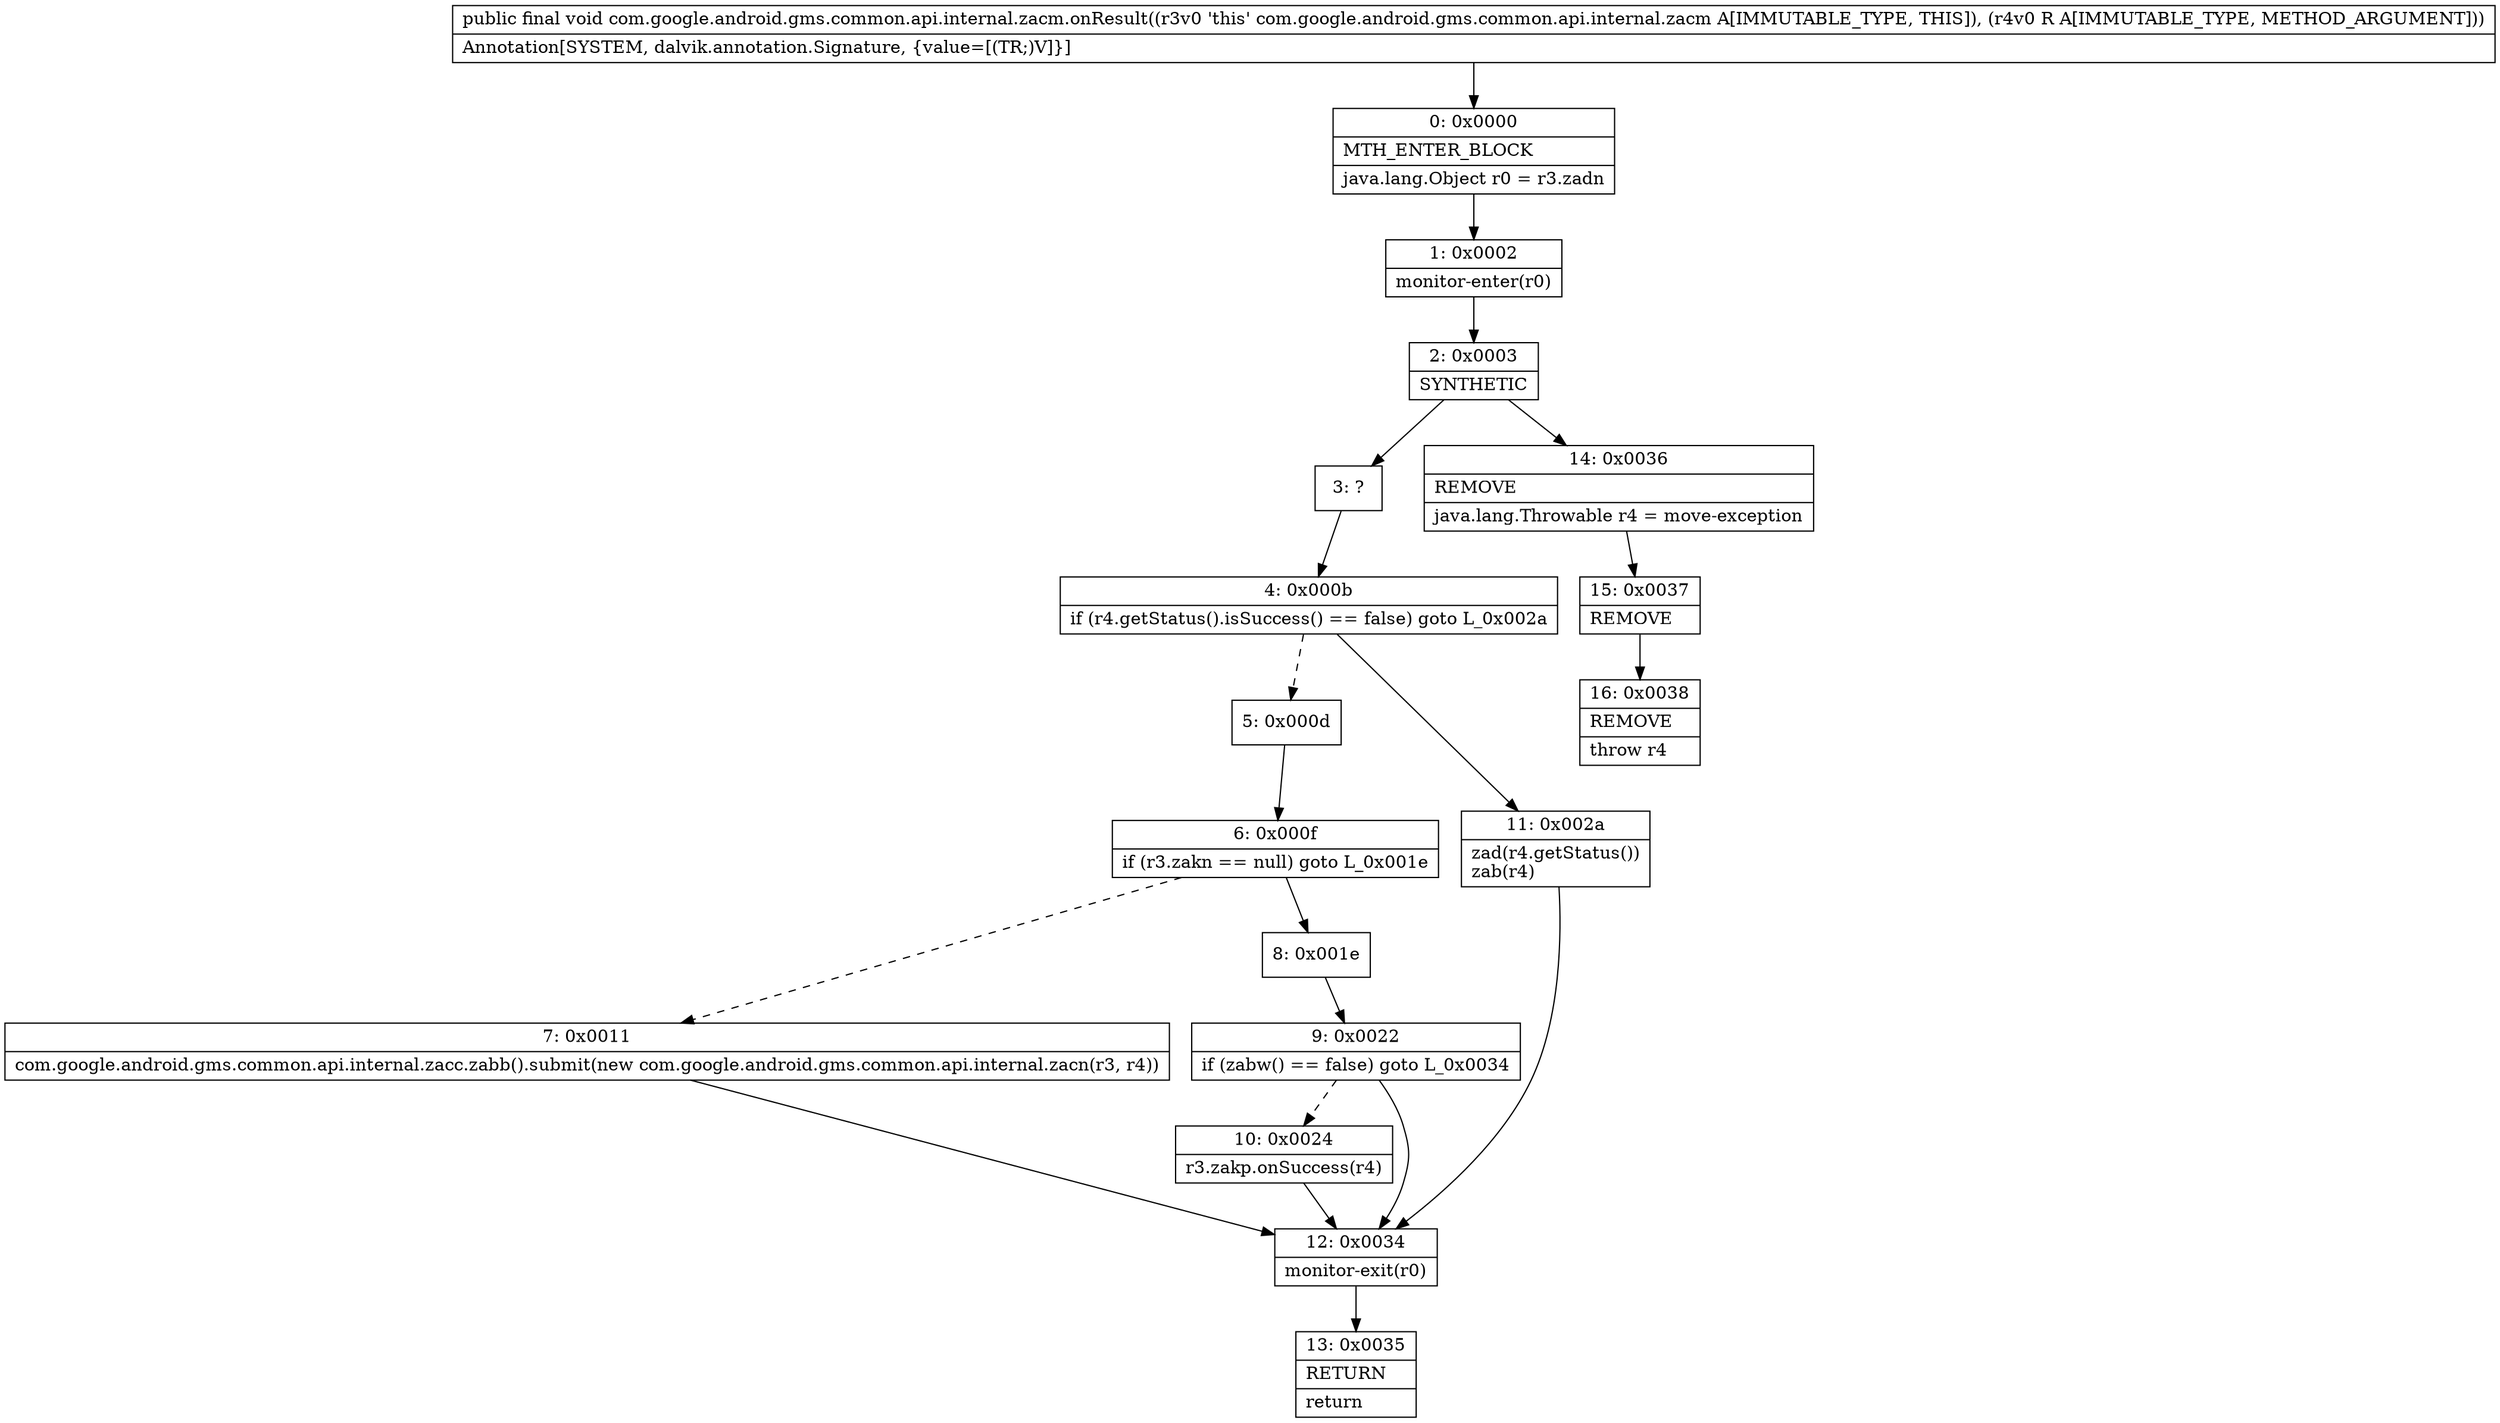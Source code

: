 digraph "CFG forcom.google.android.gms.common.api.internal.zacm.onResult(Lcom\/google\/android\/gms\/common\/api\/Result;)V" {
Node_0 [shape=record,label="{0\:\ 0x0000|MTH_ENTER_BLOCK\l|java.lang.Object r0 = r3.zadn\l}"];
Node_1 [shape=record,label="{1\:\ 0x0002|monitor\-enter(r0)\l}"];
Node_2 [shape=record,label="{2\:\ 0x0003|SYNTHETIC\l}"];
Node_3 [shape=record,label="{3\:\ ?}"];
Node_4 [shape=record,label="{4\:\ 0x000b|if (r4.getStatus().isSuccess() == false) goto L_0x002a\l}"];
Node_5 [shape=record,label="{5\:\ 0x000d}"];
Node_6 [shape=record,label="{6\:\ 0x000f|if (r3.zakn == null) goto L_0x001e\l}"];
Node_7 [shape=record,label="{7\:\ 0x0011|com.google.android.gms.common.api.internal.zacc.zabb().submit(new com.google.android.gms.common.api.internal.zacn(r3, r4))\l}"];
Node_8 [shape=record,label="{8\:\ 0x001e}"];
Node_9 [shape=record,label="{9\:\ 0x0022|if (zabw() == false) goto L_0x0034\l}"];
Node_10 [shape=record,label="{10\:\ 0x0024|r3.zakp.onSuccess(r4)\l}"];
Node_11 [shape=record,label="{11\:\ 0x002a|zad(r4.getStatus())\lzab(r4)\l}"];
Node_12 [shape=record,label="{12\:\ 0x0034|monitor\-exit(r0)\l}"];
Node_13 [shape=record,label="{13\:\ 0x0035|RETURN\l|return\l}"];
Node_14 [shape=record,label="{14\:\ 0x0036|REMOVE\l|java.lang.Throwable r4 = move\-exception\l}"];
Node_15 [shape=record,label="{15\:\ 0x0037|REMOVE\l}"];
Node_16 [shape=record,label="{16\:\ 0x0038|REMOVE\l|throw r4\l}"];
MethodNode[shape=record,label="{public final void com.google.android.gms.common.api.internal.zacm.onResult((r3v0 'this' com.google.android.gms.common.api.internal.zacm A[IMMUTABLE_TYPE, THIS]), (r4v0 R A[IMMUTABLE_TYPE, METHOD_ARGUMENT]))  | Annotation[SYSTEM, dalvik.annotation.Signature, \{value=[(TR;)V]\}]\l}"];
MethodNode -> Node_0;
Node_0 -> Node_1;
Node_1 -> Node_2;
Node_2 -> Node_3;
Node_2 -> Node_14;
Node_3 -> Node_4;
Node_4 -> Node_5[style=dashed];
Node_4 -> Node_11;
Node_5 -> Node_6;
Node_6 -> Node_7[style=dashed];
Node_6 -> Node_8;
Node_7 -> Node_12;
Node_8 -> Node_9;
Node_9 -> Node_10[style=dashed];
Node_9 -> Node_12;
Node_10 -> Node_12;
Node_11 -> Node_12;
Node_12 -> Node_13;
Node_14 -> Node_15;
Node_15 -> Node_16;
}

